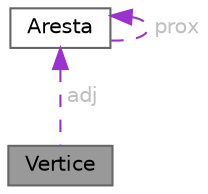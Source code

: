 digraph "Vertice"
{
 // LATEX_PDF_SIZE
  bgcolor="transparent";
  edge [fontname=Helvetica,fontsize=10,labelfontname=Helvetica,labelfontsize=10];
  node [fontname=Helvetica,fontsize=10,shape=box,height=0.2,width=0.4];
  Node1 [id="Node000001",label="Vertice",height=0.2,width=0.4,color="gray40", fillcolor="grey60", style="filled", fontcolor="black",tooltip="Representa uma antena no grafo com os seus atributos e ligações."];
  Node2 -> Node1 [id="edge1_Node000001_Node000002",dir="back",color="darkorchid3",style="dashed",tooltip=" ",label=" adj",fontcolor="grey" ];
  Node2 [id="Node000002",label="Aresta",height=0.2,width=0.4,color="gray40", fillcolor="white", style="filled",URL="$structAresta.html",tooltip="Representa uma ligação entre duas antenas (vértices) no grafo."];
  Node2 -> Node2 [id="edge2_Node000002_Node000002",dir="back",color="darkorchid3",style="dashed",tooltip=" ",label=" prox",fontcolor="grey" ];
}
